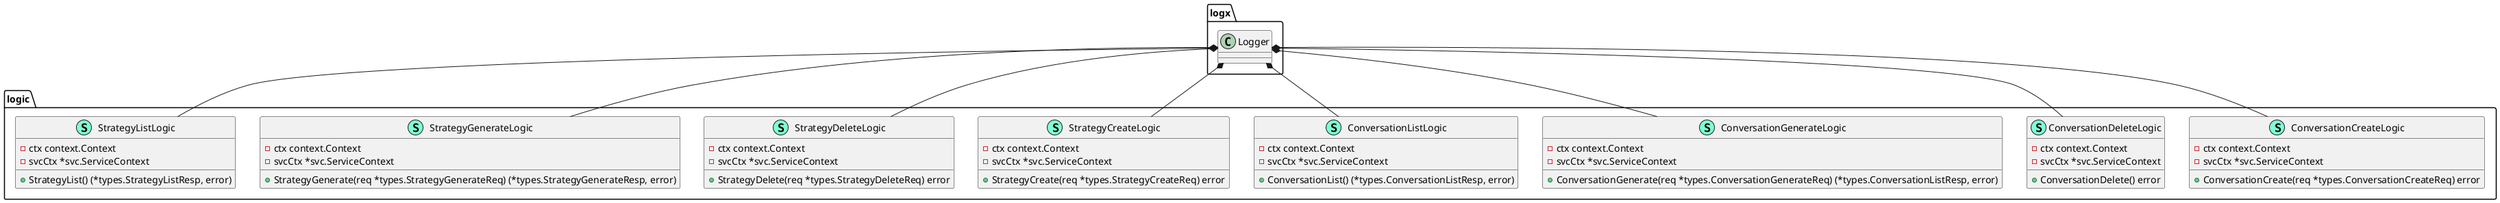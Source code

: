 @startuml
namespace logic {
    class ConversationCreateLogic << (S,Aquamarine) >> {
        - ctx context.Context
        - svcCtx *svc.ServiceContext

        + ConversationCreate(req *types.ConversationCreateReq) error

    }
    class ConversationDeleteLogic << (S,Aquamarine) >> {
        - ctx context.Context
        - svcCtx *svc.ServiceContext

        + ConversationDelete() error

    }
    class ConversationGenerateLogic << (S,Aquamarine) >> {
        - ctx context.Context
        - svcCtx *svc.ServiceContext

        + ConversationGenerate(req *types.ConversationGenerateReq) (*types.ConversationListResp, error)

    }
    class ConversationListLogic << (S,Aquamarine) >> {
        - ctx context.Context
        - svcCtx *svc.ServiceContext

        + ConversationList() (*types.ConversationListResp, error)

    }
    class StrategyCreateLogic << (S,Aquamarine) >> {
        - ctx context.Context
        - svcCtx *svc.ServiceContext

        + StrategyCreate(req *types.StrategyCreateReq) error

    }
    class StrategyDeleteLogic << (S,Aquamarine) >> {
        - ctx context.Context
        - svcCtx *svc.ServiceContext

        + StrategyDelete(req *types.StrategyDeleteReq) error

    }
    class StrategyGenerateLogic << (S,Aquamarine) >> {
        - ctx context.Context
        - svcCtx *svc.ServiceContext

        + StrategyGenerate(req *types.StrategyGenerateReq) (*types.StrategyGenerateResp, error)

    }
    class StrategyListLogic << (S,Aquamarine) >> {
        - ctx context.Context
        - svcCtx *svc.ServiceContext

        + StrategyList() (*types.StrategyListResp, error)

    }
}
"logx.Logger" *-- "logic.ConversationCreateLogic"
"logx.Logger" *-- "logic.ConversationDeleteLogic"
"logx.Logger" *-- "logic.ConversationGenerateLogic"
"logx.Logger" *-- "logic.ConversationListLogic"
"logx.Logger" *-- "logic.StrategyCreateLogic"
"logx.Logger" *-- "logic.StrategyDeleteLogic"
"logx.Logger" *-- "logic.StrategyGenerateLogic"
"logx.Logger" *-- "logic.StrategyListLogic"


@enduml

